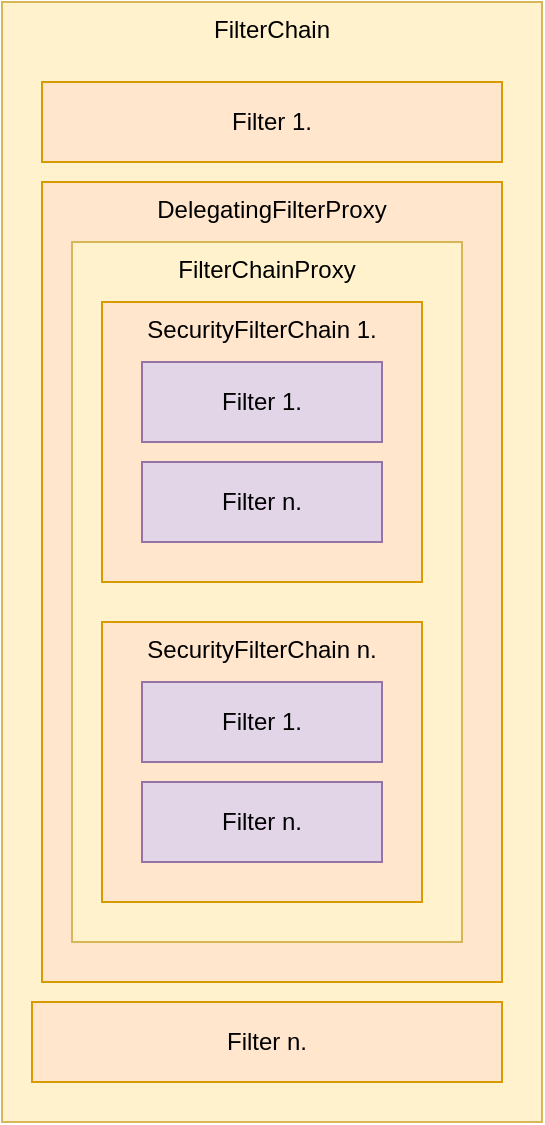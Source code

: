 <mxfile version="26.0.11">
  <diagram name="1 oldal" id="1fnrL_hPPvnEPsRtilXS">
    <mxGraphModel dx="1562" dy="893" grid="1" gridSize="10" guides="1" tooltips="1" connect="1" arrows="1" fold="1" page="1" pageScale="1" pageWidth="827" pageHeight="1169" math="0" shadow="0">
      <root>
        <mxCell id="0" />
        <mxCell id="1" parent="0" />
        <mxCell id="s8oUj0VtE0vD3BNpf1Z4-1" value="FilterChain" style="rounded=0;whiteSpace=wrap;html=1;verticalAlign=top;fillColor=#fff2cc;strokeColor=#d6b656;" vertex="1" parent="1">
          <mxGeometry x="120" y="160" width="270" height="560" as="geometry" />
        </mxCell>
        <mxCell id="s8oUj0VtE0vD3BNpf1Z4-3" value="Filter 1." style="rounded=0;whiteSpace=wrap;html=1;fillColor=#ffe6cc;strokeColor=#d79b00;" vertex="1" parent="1">
          <mxGeometry x="140" y="200" width="230" height="40" as="geometry" />
        </mxCell>
        <mxCell id="s8oUj0VtE0vD3BNpf1Z4-4" value="DelegatingFilterProxy" style="rounded=0;whiteSpace=wrap;html=1;verticalAlign=top;fillColor=#ffe6cc;strokeColor=#d79b00;" vertex="1" parent="1">
          <mxGeometry x="140" y="250" width="230" height="400" as="geometry" />
        </mxCell>
        <mxCell id="s8oUj0VtE0vD3BNpf1Z4-2" value="FilterChainProxy" style="rounded=0;whiteSpace=wrap;html=1;verticalAlign=top;fillColor=#fff2cc;strokeColor=#d6b656;" vertex="1" parent="1">
          <mxGeometry x="155" y="280" width="195" height="350" as="geometry" />
        </mxCell>
        <mxCell id="s8oUj0VtE0vD3BNpf1Z4-5" value="SecurityFilterChain 1." style="rounded=0;whiteSpace=wrap;html=1;verticalAlign=top;fillColor=#ffe6cc;strokeColor=#d79b00;" vertex="1" parent="1">
          <mxGeometry x="170" y="310" width="160" height="140" as="geometry" />
        </mxCell>
        <mxCell id="s8oUj0VtE0vD3BNpf1Z4-7" value="Filter 1." style="rounded=0;whiteSpace=wrap;html=1;fillColor=#e1d5e7;strokeColor=#9673a6;" vertex="1" parent="1">
          <mxGeometry x="190" y="340" width="120" height="40" as="geometry" />
        </mxCell>
        <mxCell id="s8oUj0VtE0vD3BNpf1Z4-8" value="Filter n." style="rounded=0;whiteSpace=wrap;html=1;fillColor=#e1d5e7;strokeColor=#9673a6;" vertex="1" parent="1">
          <mxGeometry x="190" y="390" width="120" height="40" as="geometry" />
        </mxCell>
        <mxCell id="s8oUj0VtE0vD3BNpf1Z4-13" value="SecurityFilterChain n." style="rounded=0;whiteSpace=wrap;html=1;verticalAlign=top;fillColor=#ffe6cc;strokeColor=#d79b00;" vertex="1" parent="1">
          <mxGeometry x="170" y="470" width="160" height="140" as="geometry" />
        </mxCell>
        <mxCell id="s8oUj0VtE0vD3BNpf1Z4-14" value="Filter 1." style="rounded=0;whiteSpace=wrap;html=1;fillColor=#e1d5e7;strokeColor=#9673a6;" vertex="1" parent="1">
          <mxGeometry x="190" y="500" width="120" height="40" as="geometry" />
        </mxCell>
        <mxCell id="s8oUj0VtE0vD3BNpf1Z4-15" value="Filter n." style="rounded=0;whiteSpace=wrap;html=1;fillColor=#e1d5e7;strokeColor=#9673a6;" vertex="1" parent="1">
          <mxGeometry x="190" y="550" width="120" height="40" as="geometry" />
        </mxCell>
        <mxCell id="s8oUj0VtE0vD3BNpf1Z4-16" value="Filter n." style="rounded=0;whiteSpace=wrap;html=1;fillColor=#ffe6cc;strokeColor=#d79b00;" vertex="1" parent="1">
          <mxGeometry x="135" y="660" width="235" height="40" as="geometry" />
        </mxCell>
      </root>
    </mxGraphModel>
  </diagram>
</mxfile>
